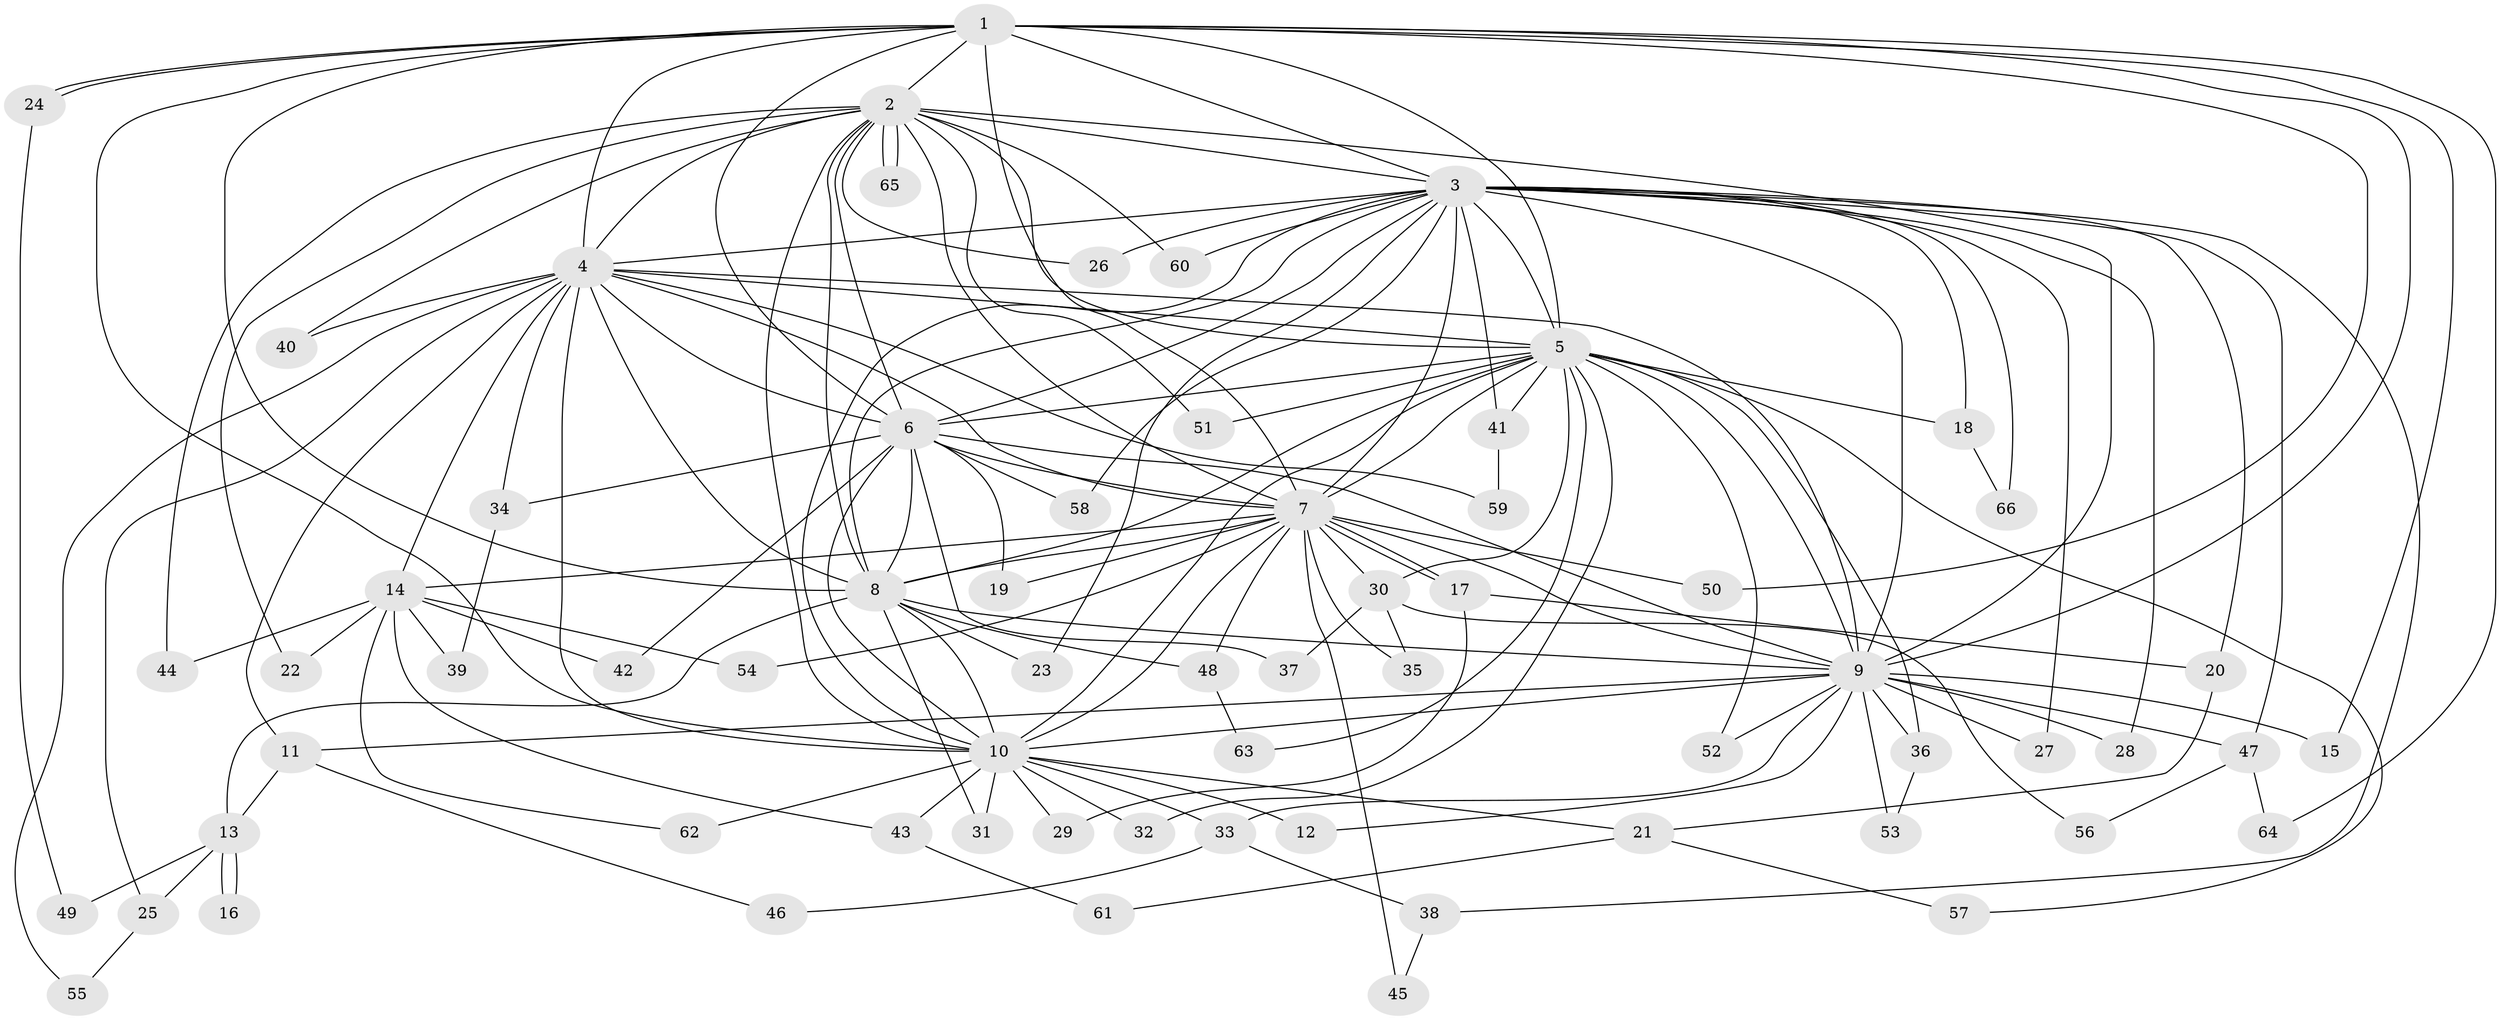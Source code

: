 // Generated by graph-tools (version 1.1) at 2025/14/03/09/25 04:14:04]
// undirected, 66 vertices, 157 edges
graph export_dot {
graph [start="1"]
  node [color=gray90,style=filled];
  1;
  2;
  3;
  4;
  5;
  6;
  7;
  8;
  9;
  10;
  11;
  12;
  13;
  14;
  15;
  16;
  17;
  18;
  19;
  20;
  21;
  22;
  23;
  24;
  25;
  26;
  27;
  28;
  29;
  30;
  31;
  32;
  33;
  34;
  35;
  36;
  37;
  38;
  39;
  40;
  41;
  42;
  43;
  44;
  45;
  46;
  47;
  48;
  49;
  50;
  51;
  52;
  53;
  54;
  55;
  56;
  57;
  58;
  59;
  60;
  61;
  62;
  63;
  64;
  65;
  66;
  1 -- 2;
  1 -- 3;
  1 -- 4;
  1 -- 5;
  1 -- 6;
  1 -- 7;
  1 -- 8;
  1 -- 9;
  1 -- 10;
  1 -- 15;
  1 -- 24;
  1 -- 24;
  1 -- 50;
  1 -- 64;
  2 -- 3;
  2 -- 4;
  2 -- 5;
  2 -- 6;
  2 -- 7;
  2 -- 8;
  2 -- 9;
  2 -- 10;
  2 -- 22;
  2 -- 26;
  2 -- 40;
  2 -- 44;
  2 -- 51;
  2 -- 60;
  2 -- 65;
  2 -- 65;
  3 -- 4;
  3 -- 5;
  3 -- 6;
  3 -- 7;
  3 -- 8;
  3 -- 9;
  3 -- 10;
  3 -- 18;
  3 -- 20;
  3 -- 23;
  3 -- 26;
  3 -- 27;
  3 -- 28;
  3 -- 38;
  3 -- 41;
  3 -- 47;
  3 -- 58;
  3 -- 60;
  3 -- 66;
  4 -- 5;
  4 -- 6;
  4 -- 7;
  4 -- 8;
  4 -- 9;
  4 -- 10;
  4 -- 11;
  4 -- 14;
  4 -- 25;
  4 -- 34;
  4 -- 40;
  4 -- 55;
  4 -- 59;
  5 -- 6;
  5 -- 7;
  5 -- 8;
  5 -- 9;
  5 -- 10;
  5 -- 18;
  5 -- 30;
  5 -- 32;
  5 -- 36;
  5 -- 41;
  5 -- 51;
  5 -- 52;
  5 -- 57;
  5 -- 63;
  6 -- 7;
  6 -- 8;
  6 -- 9;
  6 -- 10;
  6 -- 19;
  6 -- 34;
  6 -- 37;
  6 -- 42;
  6 -- 58;
  7 -- 8;
  7 -- 9;
  7 -- 10;
  7 -- 14;
  7 -- 17;
  7 -- 17;
  7 -- 19;
  7 -- 30;
  7 -- 35;
  7 -- 45;
  7 -- 48;
  7 -- 50;
  7 -- 54;
  8 -- 9;
  8 -- 10;
  8 -- 13;
  8 -- 23;
  8 -- 31;
  8 -- 48;
  9 -- 10;
  9 -- 11;
  9 -- 12;
  9 -- 15;
  9 -- 27;
  9 -- 28;
  9 -- 33;
  9 -- 36;
  9 -- 47;
  9 -- 52;
  9 -- 53;
  10 -- 12;
  10 -- 21;
  10 -- 29;
  10 -- 31;
  10 -- 32;
  10 -- 33;
  10 -- 43;
  10 -- 62;
  11 -- 13;
  11 -- 46;
  13 -- 16;
  13 -- 16;
  13 -- 25;
  13 -- 49;
  14 -- 22;
  14 -- 39;
  14 -- 42;
  14 -- 43;
  14 -- 44;
  14 -- 54;
  14 -- 62;
  17 -- 20;
  17 -- 29;
  18 -- 66;
  20 -- 21;
  21 -- 57;
  21 -- 61;
  24 -- 49;
  25 -- 55;
  30 -- 35;
  30 -- 37;
  30 -- 56;
  33 -- 38;
  33 -- 46;
  34 -- 39;
  36 -- 53;
  38 -- 45;
  41 -- 59;
  43 -- 61;
  47 -- 56;
  47 -- 64;
  48 -- 63;
}
